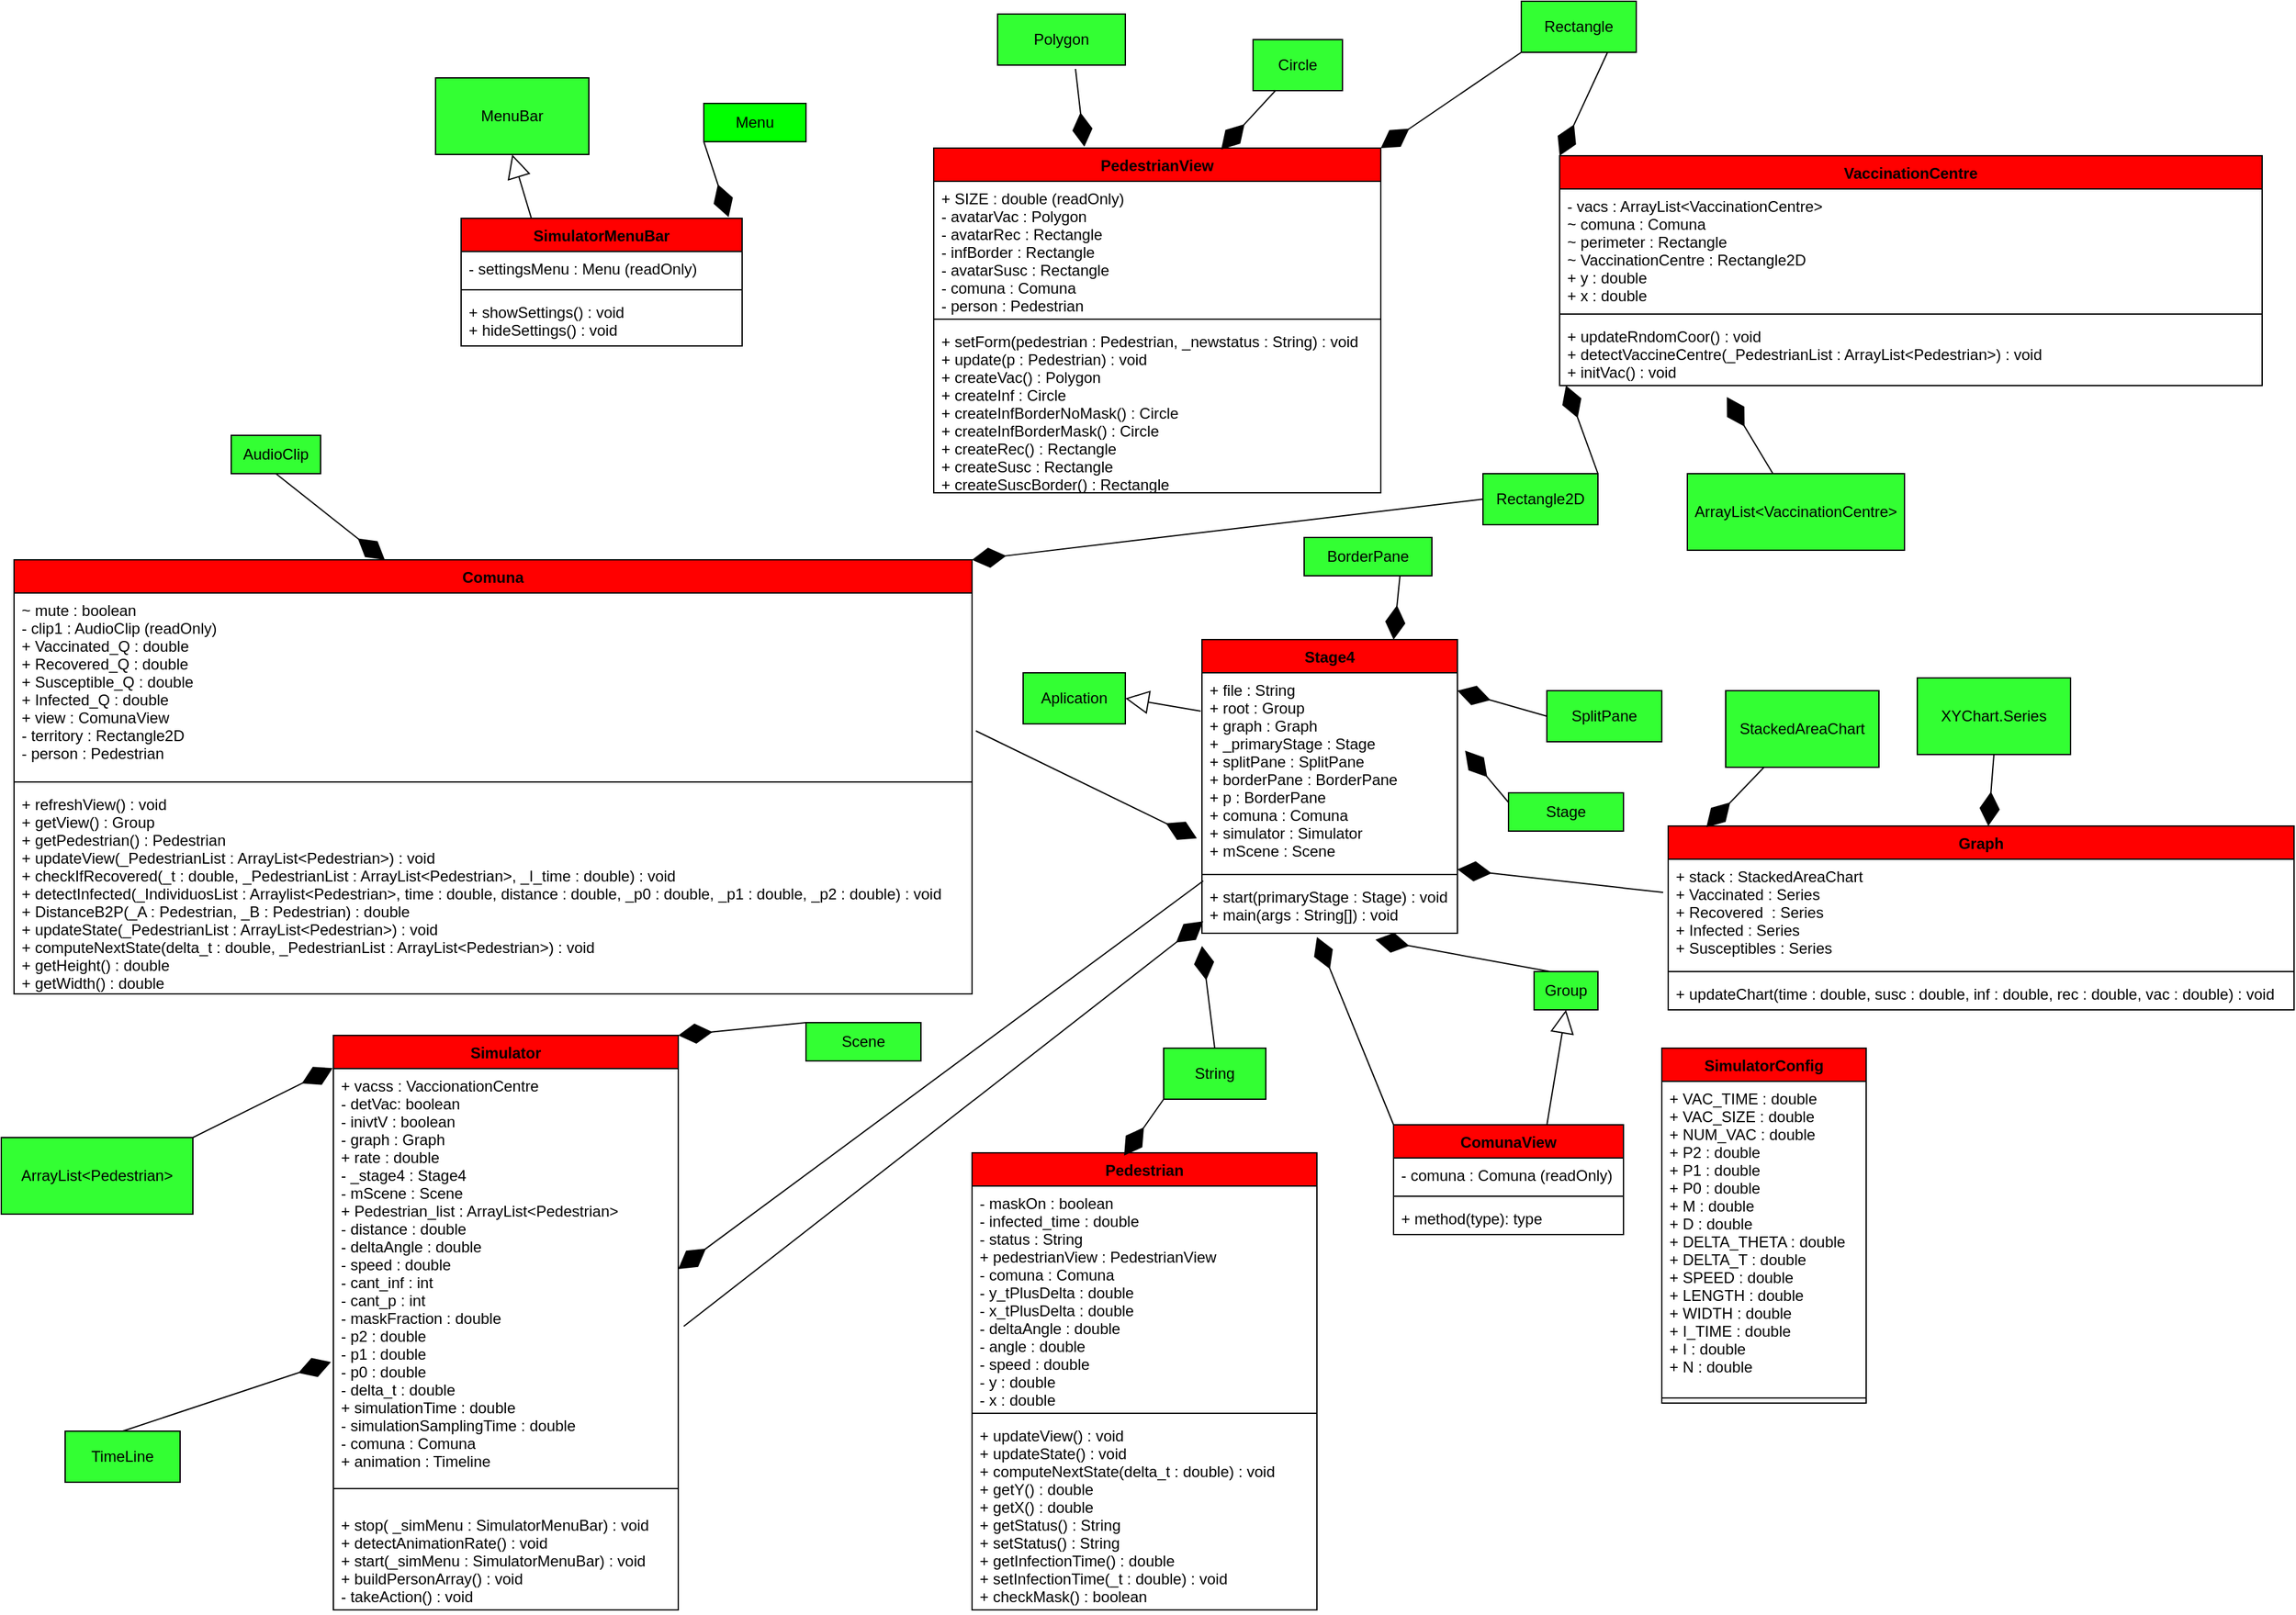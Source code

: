 <mxfile version="14.6.13" type="device"><diagram id="1fNrbvNjgz7lU0Ev70Il" name="Page-1"><mxGraphModel dx="2131" dy="2912" grid="1" gridSize="10" guides="1" tooltips="1" connect="1" arrows="1" fold="1" page="1" pageScale="1" pageWidth="827" pageHeight="1169" math="0" shadow="0"><root><mxCell id="0"/><mxCell id="1" parent="0"/><mxCell id="D8Zbro0F3o76xXm58IT8-52" value="PedestrianView" style="swimlane;fontStyle=1;align=center;verticalAlign=top;childLayout=stackLayout;horizontal=1;startSize=26;horizontalStack=0;resizeParent=1;resizeParentMax=0;resizeLast=0;collapsible=1;marginBottom=0;fillColor=#FF0000;" vertex="1" parent="1"><mxGeometry x="410" y="-1175" width="350" height="270" as="geometry"/></mxCell><mxCell id="D8Zbro0F3o76xXm58IT8-53" value="+ SIZE : double (readOnly)&#10;- avatarVac : Polygon&#10;- avatarRec : Rectangle&#10;- infBorder : Rectangle&#10;- avatarSusc : Rectangle&#10;- comuna : Comuna&#10;- person : Pedestrian" style="text;strokeColor=none;fillColor=none;align=left;verticalAlign=top;spacingLeft=4;spacingRight=4;overflow=hidden;rotatable=0;points=[[0,0.5],[1,0.5]];portConstraint=eastwest;" vertex="1" parent="D8Zbro0F3o76xXm58IT8-52"><mxGeometry y="26" width="350" height="104" as="geometry"/></mxCell><mxCell id="D8Zbro0F3o76xXm58IT8-54" value="" style="line;strokeWidth=1;fillColor=none;align=left;verticalAlign=middle;spacingTop=-1;spacingLeft=3;spacingRight=3;rotatable=0;labelPosition=right;points=[];portConstraint=eastwest;" vertex="1" parent="D8Zbro0F3o76xXm58IT8-52"><mxGeometry y="130" width="350" height="8" as="geometry"/></mxCell><mxCell id="D8Zbro0F3o76xXm58IT8-55" value="+ setForm(pedestrian : Pedestrian, _newstatus : String) : void&#10;+ update(p : Pedestrian) : void&#10;+ createVac() : Polygon&#10;+ createInf : Circle&#10;+ createInfBorderNoMask() : Circle&#10;+ createInfBorderMask() : Circle&#10;+ createRec() : Rectangle&#10;+ createSusc : Rectangle&#10;+ createSuscBorder() : Rectangle" style="text;strokeColor=none;fillColor=none;align=left;verticalAlign=top;spacingLeft=4;spacingRight=4;overflow=hidden;rotatable=0;points=[[0,0.5],[1,0.5]];portConstraint=eastwest;" vertex="1" parent="D8Zbro0F3o76xXm58IT8-52"><mxGeometry y="138" width="350" height="132" as="geometry"/></mxCell><mxCell id="D8Zbro0F3o76xXm58IT8-18" value="Simulator" style="swimlane;fontStyle=1;align=center;verticalAlign=top;childLayout=stackLayout;horizontal=1;startSize=26;horizontalStack=0;resizeParent=1;resizeParentMax=0;resizeLast=0;collapsible=1;marginBottom=0;fillColor=#FF0000;" vertex="1" parent="1"><mxGeometry x="-60" y="-480" width="270" height="450" as="geometry"/></mxCell><mxCell id="D8Zbro0F3o76xXm58IT8-19" value="+ vacss : VaccionationCentre&#10;- detVac: boolean&#10;- inivtV : boolean&#10;- graph : Graph&#10;+ rate : double&#10;- _stage4 : Stage4&#10;- mScene : Scene&#10;+ Pedestrian_list : ArrayList&lt;Pedestrian&gt;&#10;- distance : double&#10;- deltaAngle : double&#10;- speed : double&#10;- cant_inf : int&#10;- cant_p : int&#10;- maskFraction : double&#10;- p2 : double&#10;- p1 : double&#10;- p0 : double&#10;- delta_t : double&#10;+ simulationTime : double&#10;- simulationSamplingTime : double&#10;- comuna : Comuna&#10;+ animation : Timeline" style="text;strokeColor=none;fillColor=none;align=left;verticalAlign=top;spacingLeft=4;spacingRight=4;overflow=hidden;rotatable=0;points=[[0,0.5],[1,0.5]];portConstraint=eastwest;" vertex="1" parent="D8Zbro0F3o76xXm58IT8-18"><mxGeometry y="26" width="270" height="314" as="geometry"/></mxCell><mxCell id="D8Zbro0F3o76xXm58IT8-20" value="" style="line;strokeWidth=1;fillColor=none;align=left;verticalAlign=middle;spacingTop=-1;spacingLeft=3;spacingRight=3;rotatable=0;labelPosition=right;points=[];portConstraint=eastwest;" vertex="1" parent="D8Zbro0F3o76xXm58IT8-18"><mxGeometry y="340" width="270" height="30" as="geometry"/></mxCell><mxCell id="D8Zbro0F3o76xXm58IT8-21" value="+ stop( _simMenu : SimulatorMenuBar) : void&#10;+ detectAnimationRate() : void&#10;+ start(_simMenu : SimulatorMenuBar) : void&#10;+ buildPersonArray() : void&#10;- takeAction() : void&#10;" style="text;strokeColor=none;fillColor=none;align=left;verticalAlign=top;spacingLeft=4;spacingRight=4;overflow=hidden;rotatable=0;points=[[0,0.5],[1,0.5]];portConstraint=eastwest;" vertex="1" parent="D8Zbro0F3o76xXm58IT8-18"><mxGeometry y="370" width="270" height="80" as="geometry"/></mxCell><mxCell id="D8Zbro0F3o76xXm58IT8-22" value="Comuna" style="swimlane;fontStyle=1;align=center;verticalAlign=top;childLayout=stackLayout;horizontal=1;startSize=26;horizontalStack=0;resizeParent=1;resizeParentMax=0;resizeLast=0;collapsible=1;marginBottom=0;fillColor=#FF0000;" vertex="1" parent="1"><mxGeometry x="-310" y="-852.5" width="750" height="340" as="geometry"/></mxCell><mxCell id="D8Zbro0F3o76xXm58IT8-23" value="~ mute : boolean&#10;- clip1 : AudioClip (readOnly)&#10;+ Vaccinated_Q : double&#10;+ Recovered_Q : double&#10;+ Susceptible_Q : double &#10;+ Infected_Q : double&#10;+ view : ComunaView&#10;- territory : Rectangle2D&#10;- person : Pedestrian" style="text;strokeColor=none;fillColor=none;align=left;verticalAlign=top;spacingLeft=4;spacingRight=4;overflow=hidden;rotatable=0;points=[[0,0.5],[1,0.5]];portConstraint=eastwest;" vertex="1" parent="D8Zbro0F3o76xXm58IT8-22"><mxGeometry y="26" width="750" height="144" as="geometry"/></mxCell><mxCell id="D8Zbro0F3o76xXm58IT8-24" value="" style="line;strokeWidth=1;fillColor=none;align=left;verticalAlign=middle;spacingTop=-1;spacingLeft=3;spacingRight=3;rotatable=0;labelPosition=right;points=[];portConstraint=eastwest;" vertex="1" parent="D8Zbro0F3o76xXm58IT8-22"><mxGeometry y="170" width="750" height="8" as="geometry"/></mxCell><mxCell id="D8Zbro0F3o76xXm58IT8-25" value="+ refreshView() : void&#10;+ getView() : Group&#10;+ getPedestrian() : Pedestrian&#10;+ updateView(_PedestrianList : ArrayList&lt;Pedestrian&gt;) : void&#10;+ checkIfRecovered(_t : double, _PedestrianList : ArrayList&lt;Pedestrian&gt;, _I_time : double) : void&#10;+ detectInfected(_IndividuosList : Arraylist&lt;Pedestrian&gt;, time : double, distance : double, _p0 : double, _p1 : double, _p2 : double) : void&#10;+ DistanceB2P(_A : Pedestrian, _B : Pedestrian) : double&#10;+ updateState(_PedestrianList : ArrayList&lt;Pedestrian&gt;) : void&#10;+ computeNextState(delta_t : double, _PedestrianList : ArrayList&lt;Pedestrian&gt;) : void&#10;+ getHeight() : double&#10;+ getWidth() : double" style="text;strokeColor=none;fillColor=none;align=left;verticalAlign=top;spacingLeft=4;spacingRight=4;overflow=hidden;rotatable=0;points=[[0,0.5],[1,0.5]];portConstraint=eastwest;" vertex="1" parent="D8Zbro0F3o76xXm58IT8-22"><mxGeometry y="178" width="750" height="162" as="geometry"/></mxCell><mxCell id="D8Zbro0F3o76xXm58IT8-26" value="Pedestrian" style="swimlane;fontStyle=1;align=center;verticalAlign=top;childLayout=stackLayout;horizontal=1;startSize=26;horizontalStack=0;resizeParent=1;resizeParentMax=0;resizeLast=0;collapsible=1;marginBottom=0;fillColor=#FF0000;" vertex="1" parent="1"><mxGeometry x="440" y="-388" width="270" height="358" as="geometry"/></mxCell><mxCell id="D8Zbro0F3o76xXm58IT8-27" value="- maskOn : boolean&#10;- infected_time : double&#10;- status : String&#10;+ pedestrianView : PedestrianView&#10;- comuna : Comuna&#10;- y_tPlusDelta : double&#10;- x_tPlusDelta : double&#10;- deltaAngle : double&#10;- angle : double&#10;- speed : double&#10;- y : double&#10;- x : double" style="text;strokeColor=none;fillColor=none;align=left;verticalAlign=top;spacingLeft=4;spacingRight=4;overflow=hidden;rotatable=0;points=[[0,0.5],[1,0.5]];portConstraint=eastwest;" vertex="1" parent="D8Zbro0F3o76xXm58IT8-26"><mxGeometry y="26" width="270" height="174" as="geometry"/></mxCell><mxCell id="D8Zbro0F3o76xXm58IT8-28" value="" style="line;strokeWidth=1;fillColor=none;align=left;verticalAlign=middle;spacingTop=-1;spacingLeft=3;spacingRight=3;rotatable=0;labelPosition=right;points=[];portConstraint=eastwest;" vertex="1" parent="D8Zbro0F3o76xXm58IT8-26"><mxGeometry y="200" width="270" height="8" as="geometry"/></mxCell><mxCell id="D8Zbro0F3o76xXm58IT8-29" value="+ updateView() : void&#10;+ updateState() : void&#10;+ computeNextState(delta_t : double) : void&#10;+ getY() : double&#10;+ getX() : double&#10;+ getStatus() : String&#10;+ setStatus() : String&#10;+ getInfectionTime() : double&#10;+ setInfectionTime(_t : double) : void&#10;+ checkMask() : boolean" style="text;strokeColor=none;fillColor=none;align=left;verticalAlign=top;spacingLeft=4;spacingRight=4;overflow=hidden;rotatable=0;points=[[0,0.5],[1,0.5]];portConstraint=eastwest;" vertex="1" parent="D8Zbro0F3o76xXm58IT8-26"><mxGeometry y="208" width="270" height="150" as="geometry"/></mxCell><mxCell id="D8Zbro0F3o76xXm58IT8-30" value="Stage4" style="swimlane;fontStyle=1;align=center;verticalAlign=top;childLayout=stackLayout;horizontal=1;startSize=26;horizontalStack=0;resizeParent=1;resizeParentMax=0;resizeLast=0;collapsible=1;marginBottom=0;fillColor=#FF0000;" vertex="1" parent="1"><mxGeometry x="620" y="-790" width="200" height="230" as="geometry"/></mxCell><mxCell id="D8Zbro0F3o76xXm58IT8-31" value="+ file : String&#10;+ root : Group&#10;+ graph : Graph&#10;+ _primaryStage : Stage &#10;+ splitPane : SplitPane&#10;+ borderPane : BorderPane&#10;+ p : BorderPane&#10;+ comuna : Comuna&#10;+ simulator : Simulator&#10;+ mScene : Scene" style="text;strokeColor=none;fillColor=none;align=left;verticalAlign=top;spacingLeft=4;spacingRight=4;overflow=hidden;rotatable=0;points=[[0,0.5],[1,0.5]];portConstraint=eastwest;" vertex="1" parent="D8Zbro0F3o76xXm58IT8-30"><mxGeometry y="26" width="200" height="154" as="geometry"/></mxCell><mxCell id="D8Zbro0F3o76xXm58IT8-32" value="" style="line;strokeWidth=1;fillColor=none;align=left;verticalAlign=middle;spacingTop=-1;spacingLeft=3;spacingRight=3;rotatable=0;labelPosition=right;points=[];portConstraint=eastwest;" vertex="1" parent="D8Zbro0F3o76xXm58IT8-30"><mxGeometry y="180" width="200" height="8" as="geometry"/></mxCell><mxCell id="D8Zbro0F3o76xXm58IT8-33" value="+ start(primaryStage : Stage) : void&#10;+ main(args : String[]) : void" style="text;strokeColor=none;fillColor=none;align=left;verticalAlign=top;spacingLeft=4;spacingRight=4;overflow=hidden;rotatable=0;points=[[0,0.5],[1,0.5]];portConstraint=eastwest;" vertex="1" parent="D8Zbro0F3o76xXm58IT8-30"><mxGeometry y="188" width="200" height="42" as="geometry"/></mxCell><mxCell id="D8Zbro0F3o76xXm58IT8-35" value="Group" style="whiteSpace=wrap;html=1;fillColor=#33FF33;" vertex="1" parent="1"><mxGeometry x="880" y="-530" width="50" height="30" as="geometry"/></mxCell><mxCell id="D8Zbro0F3o76xXm58IT8-38" value="AudioClip" style="whiteSpace=wrap;html=1;fillColor=#33FF33;" vertex="1" parent="1"><mxGeometry x="-140" y="-950" width="70" height="30" as="geometry"/></mxCell><mxCell id="D8Zbro0F3o76xXm58IT8-39" value="SplitPane" style="whiteSpace=wrap;html=1;fillColor=#33FF33;" vertex="1" parent="1"><mxGeometry x="890" y="-750" width="90" height="40" as="geometry"/></mxCell><mxCell id="D8Zbro0F3o76xXm58IT8-40" value="Stage" style="whiteSpace=wrap;html=1;fillColor=#33FF33;" vertex="1" parent="1"><mxGeometry x="860" y="-670" width="90" height="30" as="geometry"/></mxCell><mxCell id="D8Zbro0F3o76xXm58IT8-42" value="String" style="whiteSpace=wrap;html=1;fillColor=#33FF33;" vertex="1" parent="1"><mxGeometry x="590" y="-470" width="80" height="40" as="geometry"/></mxCell><mxCell id="D8Zbro0F3o76xXm58IT8-43" value="SimulatorMenuBar" style="swimlane;fontStyle=1;align=center;verticalAlign=top;childLayout=stackLayout;horizontal=1;startSize=26;horizontalStack=0;resizeParent=1;resizeParentMax=0;resizeLast=0;collapsible=1;marginBottom=0;fillColor=#FF0000;" vertex="1" parent="1"><mxGeometry x="40" y="-1120" width="220" height="100" as="geometry"/></mxCell><mxCell id="D8Zbro0F3o76xXm58IT8-44" value="- settingsMenu : Menu (readOnly)" style="text;strokeColor=none;fillColor=none;align=left;verticalAlign=top;spacingLeft=4;spacingRight=4;overflow=hidden;rotatable=0;points=[[0,0.5],[1,0.5]];portConstraint=eastwest;" vertex="1" parent="D8Zbro0F3o76xXm58IT8-43"><mxGeometry y="26" width="220" height="26" as="geometry"/></mxCell><mxCell id="D8Zbro0F3o76xXm58IT8-45" value="" style="line;strokeWidth=1;fillColor=none;align=left;verticalAlign=middle;spacingTop=-1;spacingLeft=3;spacingRight=3;rotatable=0;labelPosition=right;points=[];portConstraint=eastwest;" vertex="1" parent="D8Zbro0F3o76xXm58IT8-43"><mxGeometry y="52" width="220" height="8" as="geometry"/></mxCell><mxCell id="D8Zbro0F3o76xXm58IT8-46" value="+ showSettings() : void&#10;+ hideSettings() : void" style="text;strokeColor=none;fillColor=none;align=left;verticalAlign=top;spacingLeft=4;spacingRight=4;overflow=hidden;rotatable=0;points=[[0,0.5],[1,0.5]];portConstraint=eastwest;" vertex="1" parent="D8Zbro0F3o76xXm58IT8-43"><mxGeometry y="60" width="220" height="40" as="geometry"/></mxCell><mxCell id="D8Zbro0F3o76xXm58IT8-47" value="MenuBar" style="whiteSpace=wrap;html=1;fillColor=#33FF33;" vertex="1" parent="1"><mxGeometry x="20" y="-1230" width="120" height="60" as="geometry"/></mxCell><mxCell id="D8Zbro0F3o76xXm58IT8-48" value="SimulatorConfig" style="swimlane;fontStyle=1;align=center;verticalAlign=top;childLayout=stackLayout;horizontal=1;startSize=26;horizontalStack=0;resizeParent=1;resizeParentMax=0;resizeLast=0;collapsible=1;marginBottom=0;fillColor=#FF0000;" vertex="1" parent="1"><mxGeometry x="980" y="-470" width="160" height="278" as="geometry"/></mxCell><mxCell id="D8Zbro0F3o76xXm58IT8-49" value="+ VAC_TIME : double&#10;+ VAC_SIZE : double&#10;+ NUM_VAC : double&#10;+ P2 : double&#10;+ P1 : double&#10;+ P0 : double&#10;+ M : double&#10;+ D : double&#10;+ DELTA_THETA : double&#10;+ DELTA_T : double&#10;+ SPEED : double&#10;+ LENGTH : double&#10;+ WIDTH : double&#10;+ I_TIME : double&#10;+ I : double&#10;+ N : double" style="text;strokeColor=none;fillColor=none;align=left;verticalAlign=top;spacingLeft=4;spacingRight=4;overflow=hidden;rotatable=0;points=[[0,0.5],[1,0.5]];portConstraint=eastwest;" vertex="1" parent="D8Zbro0F3o76xXm58IT8-48"><mxGeometry y="26" width="160" height="244" as="geometry"/></mxCell><mxCell id="D8Zbro0F3o76xXm58IT8-50" value="" style="line;strokeWidth=1;fillColor=none;align=left;verticalAlign=middle;spacingTop=-1;spacingLeft=3;spacingRight=3;rotatable=0;labelPosition=right;points=[];portConstraint=eastwest;" vertex="1" parent="D8Zbro0F3o76xXm58IT8-48"><mxGeometry y="270" width="160" height="8" as="geometry"/></mxCell><mxCell id="D8Zbro0F3o76xXm58IT8-56" value="ArrayList&amp;lt;VaccinationCentre&amp;gt;" style="whiteSpace=wrap;html=1;fillColor=#33FF33;" vertex="1" parent="1"><mxGeometry x="1000" y="-920" width="170" height="60" as="geometry"/></mxCell><mxCell id="D8Zbro0F3o76xXm58IT8-57" value="Rectangle" style="whiteSpace=wrap;html=1;fillColor=#33FF33;" vertex="1" parent="1"><mxGeometry x="870" y="-1290" width="90" height="40" as="geometry"/></mxCell><mxCell id="D8Zbro0F3o76xXm58IT8-58" value="ArrayList&amp;lt;Pedestrian&amp;gt;" style="whiteSpace=wrap;html=1;fillColor=#33FF33;" vertex="1" parent="1"><mxGeometry x="-320" y="-400" width="150" height="60" as="geometry"/></mxCell><mxCell id="D8Zbro0F3o76xXm58IT8-59" value="Scene" style="whiteSpace=wrap;html=1;fillColor=#33FF33;" vertex="1" parent="1"><mxGeometry x="310" y="-490" width="90" height="30" as="geometry"/></mxCell><mxCell id="D8Zbro0F3o76xXm58IT8-60" value="StackedAreaChart" style="whiteSpace=wrap;html=1;fillColor=#33FF33;" vertex="1" parent="1"><mxGeometry x="1030" y="-750" width="120" height="60" as="geometry"/></mxCell><mxCell id="D8Zbro0F3o76xXm58IT8-61" value="TimeLine" style="whiteSpace=wrap;html=1;fillColor=#33FF33;" vertex="1" parent="1"><mxGeometry x="-270" y="-170" width="90" height="40" as="geometry"/></mxCell><mxCell id="D8Zbro0F3o76xXm58IT8-62" value="Graph" style="swimlane;fontStyle=1;align=center;verticalAlign=top;childLayout=stackLayout;horizontal=1;startSize=26;horizontalStack=0;resizeParent=1;resizeParentMax=0;resizeLast=0;collapsible=1;marginBottom=0;fillColor=#FF0000;" vertex="1" parent="1"><mxGeometry x="985" y="-644" width="490" height="144" as="geometry"/></mxCell><mxCell id="D8Zbro0F3o76xXm58IT8-63" value="+ stack : StackedAreaChart&#10;+ Vaccinated : Series&#10;+ Recovered  : Series&#10;+ Infected : Series&#10;+ Susceptibles : Series" style="text;strokeColor=none;fillColor=none;align=left;verticalAlign=top;spacingLeft=4;spacingRight=4;overflow=hidden;rotatable=0;points=[[0,0.5],[1,0.5]];portConstraint=eastwest;" vertex="1" parent="D8Zbro0F3o76xXm58IT8-62"><mxGeometry y="26" width="490" height="84" as="geometry"/></mxCell><mxCell id="D8Zbro0F3o76xXm58IT8-64" value="" style="line;strokeWidth=1;fillColor=none;align=left;verticalAlign=middle;spacingTop=-1;spacingLeft=3;spacingRight=3;rotatable=0;labelPosition=right;points=[];portConstraint=eastwest;" vertex="1" parent="D8Zbro0F3o76xXm58IT8-62"><mxGeometry y="110" width="490" height="8" as="geometry"/></mxCell><mxCell id="D8Zbro0F3o76xXm58IT8-65" value="+ updateChart(time : double, susc : double, inf : double, rec : double, vac : double) : void" style="text;strokeColor=none;fillColor=none;align=left;verticalAlign=top;spacingLeft=4;spacingRight=4;overflow=hidden;rotatable=0;points=[[0,0.5],[1,0.5]];portConstraint=eastwest;" vertex="1" parent="D8Zbro0F3o76xXm58IT8-62"><mxGeometry y="118" width="490" height="26" as="geometry"/></mxCell><mxCell id="D8Zbro0F3o76xXm58IT8-66" value="Circle" style="whiteSpace=wrap;html=1;fillColor=#33FF33;" vertex="1" parent="1"><mxGeometry x="660" y="-1260" width="70" height="40" as="geometry"/></mxCell><mxCell id="D8Zbro0F3o76xXm58IT8-67" value="VaccinationCentre" style="swimlane;fontStyle=1;align=center;verticalAlign=top;childLayout=stackLayout;horizontal=1;startSize=26;horizontalStack=0;resizeParent=1;resizeParentMax=0;resizeLast=0;collapsible=1;marginBottom=0;fillColor=#FF0000;" vertex="1" parent="1"><mxGeometry x="900" y="-1169" width="550" height="180" as="geometry"/></mxCell><mxCell id="D8Zbro0F3o76xXm58IT8-68" value="- vacs : ArrayList&lt;VaccinationCentre&gt;&#10;~ comuna : Comuna&#10;~ perimeter : Rectangle&#10;~ VaccinationCentre : Rectangle2D&#10;+ y : double&#10;+ x : double" style="text;strokeColor=none;fillColor=none;align=left;verticalAlign=top;spacingLeft=4;spacingRight=4;overflow=hidden;rotatable=0;points=[[0,0.5],[1,0.5]];portConstraint=eastwest;" vertex="1" parent="D8Zbro0F3o76xXm58IT8-67"><mxGeometry y="26" width="550" height="94" as="geometry"/></mxCell><mxCell id="D8Zbro0F3o76xXm58IT8-69" value="" style="line;strokeWidth=1;fillColor=none;align=left;verticalAlign=middle;spacingTop=-1;spacingLeft=3;spacingRight=3;rotatable=0;labelPosition=right;points=[];portConstraint=eastwest;" vertex="1" parent="D8Zbro0F3o76xXm58IT8-67"><mxGeometry y="120" width="550" height="8" as="geometry"/></mxCell><mxCell id="D8Zbro0F3o76xXm58IT8-70" value="+ updateRndomCoor() : void&#10;+ detectVaccineCentre(_PedestrianList : ArrayList&lt;Pedestrian&gt;) : void&#10;+ initVac() : void" style="text;strokeColor=none;fillColor=none;align=left;verticalAlign=top;spacingLeft=4;spacingRight=4;overflow=hidden;rotatable=0;points=[[0,0.5],[1,0.5]];portConstraint=eastwest;" vertex="1" parent="D8Zbro0F3o76xXm58IT8-67"><mxGeometry y="128" width="550" height="52" as="geometry"/></mxCell><mxCell id="D8Zbro0F3o76xXm58IT8-71" value="XYChart.Series" style="whiteSpace=wrap;html=1;fillColor=#33FF33;" vertex="1" parent="1"><mxGeometry x="1180" y="-760" width="120" height="60" as="geometry"/></mxCell><mxCell id="D8Zbro0F3o76xXm58IT8-72" value="Polygon" style="whiteSpace=wrap;html=1;fillColor=#33FF33;" vertex="1" parent="1"><mxGeometry x="460" y="-1280" width="100" height="40" as="geometry"/></mxCell><mxCell id="D8Zbro0F3o76xXm58IT8-74" value="ComunaView" style="swimlane;fontStyle=1;align=center;verticalAlign=top;childLayout=stackLayout;horizontal=1;startSize=26;horizontalStack=0;resizeParent=1;resizeParentMax=0;resizeLast=0;collapsible=1;marginBottom=0;fillColor=#FF0000;" vertex="1" parent="1"><mxGeometry x="770" y="-410" width="180" height="86" as="geometry"/></mxCell><mxCell id="D8Zbro0F3o76xXm58IT8-75" value="- comuna : Comuna (readOnly)" style="text;strokeColor=none;fillColor=none;align=left;verticalAlign=top;spacingLeft=4;spacingRight=4;overflow=hidden;rotatable=0;points=[[0,0.5],[1,0.5]];portConstraint=eastwest;" vertex="1" parent="D8Zbro0F3o76xXm58IT8-74"><mxGeometry y="26" width="180" height="26" as="geometry"/></mxCell><mxCell id="D8Zbro0F3o76xXm58IT8-76" value="" style="line;strokeWidth=1;fillColor=none;align=left;verticalAlign=middle;spacingTop=-1;spacingLeft=3;spacingRight=3;rotatable=0;labelPosition=right;points=[];portConstraint=eastwest;" vertex="1" parent="D8Zbro0F3o76xXm58IT8-74"><mxGeometry y="52" width="180" height="8" as="geometry"/></mxCell><mxCell id="D8Zbro0F3o76xXm58IT8-77" value="+ method(type): type" style="text;strokeColor=none;fillColor=none;align=left;verticalAlign=top;spacingLeft=4;spacingRight=4;overflow=hidden;rotatable=0;points=[[0,0.5],[1,0.5]];portConstraint=eastwest;" vertex="1" parent="D8Zbro0F3o76xXm58IT8-74"><mxGeometry y="60" width="180" height="26" as="geometry"/></mxCell><mxCell id="D8Zbro0F3o76xXm58IT8-78" value="" style="endArrow=diamondThin;endFill=1;endSize=24;html=1;entryX=0.441;entryY=0.006;entryDx=0;entryDy=0;entryPerimeter=0;exitX=0;exitY=1;exitDx=0;exitDy=0;" edge="1" parent="1" source="D8Zbro0F3o76xXm58IT8-42" target="D8Zbro0F3o76xXm58IT8-26"><mxGeometry width="160" relative="1" as="geometry"><mxPoint x="380" y="-1070" as="sourcePoint"/><mxPoint x="540" y="-1070" as="targetPoint"/></mxGeometry></mxCell><mxCell id="D8Zbro0F3o76xXm58IT8-79" value="" style="endArrow=diamondThin;endFill=1;endSize=24;html=1;exitX=0.5;exitY=0;exitDx=0;exitDy=0;" edge="1" parent="1" source="D8Zbro0F3o76xXm58IT8-42"><mxGeometry width="160" relative="1" as="geometry"><mxPoint x="380" y="-1070" as="sourcePoint"/><mxPoint x="620" y="-550" as="targetPoint"/></mxGeometry></mxCell><mxCell id="D8Zbro0F3o76xXm58IT8-80" value="" style="endArrow=diamondThin;endFill=1;endSize=24;html=1;exitX=0.005;exitY=0.024;exitDx=0;exitDy=0;exitPerimeter=0;entryX=1;entryY=0.5;entryDx=0;entryDy=0;" edge="1" parent="1" source="D8Zbro0F3o76xXm58IT8-33" target="D8Zbro0F3o76xXm58IT8-19"><mxGeometry width="160" relative="1" as="geometry"><mxPoint x="380" y="-970" as="sourcePoint"/><mxPoint x="540" y="-970" as="targetPoint"/></mxGeometry></mxCell><mxCell id="D8Zbro0F3o76xXm58IT8-81" value="" style="endArrow=block;endSize=16;endFill=0;html=1;exitX=0.25;exitY=0;exitDx=0;exitDy=0;entryX=0.5;entryY=1;entryDx=0;entryDy=0;" edge="1" parent="1" source="D8Zbro0F3o76xXm58IT8-43" target="D8Zbro0F3o76xXm58IT8-47"><mxGeometry width="160" relative="1" as="geometry"><mxPoint x="380" y="-1170" as="sourcePoint"/><mxPoint x="280" y="-1140" as="targetPoint"/></mxGeometry></mxCell><mxCell id="D8Zbro0F3o76xXm58IT8-82" value="" style="endArrow=diamondThin;endFill=1;endSize=24;html=1;exitX=0;exitY=1;exitDx=0;exitDy=0;entryX=0.952;entryY=-0.01;entryDx=0;entryDy=0;entryPerimeter=0;" edge="1" parent="1" source="D8Zbro0F3o76xXm58IT8-83" target="D8Zbro0F3o76xXm58IT8-43"><mxGeometry width="160" relative="1" as="geometry"><mxPoint x="280" y="-1120" as="sourcePoint"/><mxPoint x="300" y="-1340" as="targetPoint"/></mxGeometry></mxCell><mxCell id="D8Zbro0F3o76xXm58IT8-83" value="Menu" style="whiteSpace=wrap;html=1;fillColor=#00FF00;" vertex="1" parent="1"><mxGeometry x="230" y="-1210" width="80" height="30" as="geometry"/></mxCell><mxCell id="D8Zbro0F3o76xXm58IT8-84" value="" style="endArrow=diamondThin;endFill=1;endSize=24;html=1;entryX=0.643;entryY=0.004;entryDx=0;entryDy=0;entryPerimeter=0;exitX=0.25;exitY=1;exitDx=0;exitDy=0;" edge="1" parent="1" source="D8Zbro0F3o76xXm58IT8-66" target="D8Zbro0F3o76xXm58IT8-52"><mxGeometry width="160" relative="1" as="geometry"><mxPoint x="440" y="-1070" as="sourcePoint"/><mxPoint x="600" y="-1070" as="targetPoint"/></mxGeometry></mxCell><mxCell id="D8Zbro0F3o76xXm58IT8-85" value="" style="endArrow=diamondThin;endFill=1;endSize=24;html=1;entryX=0.337;entryY=-0.004;entryDx=0;entryDy=0;entryPerimeter=0;exitX=0.61;exitY=1.075;exitDx=0;exitDy=0;exitPerimeter=0;" edge="1" parent="1" source="D8Zbro0F3o76xXm58IT8-72" target="D8Zbro0F3o76xXm58IT8-52"><mxGeometry width="160" relative="1" as="geometry"><mxPoint x="440" y="-1070" as="sourcePoint"/><mxPoint x="600" y="-1070" as="targetPoint"/></mxGeometry></mxCell><mxCell id="D8Zbro0F3o76xXm58IT8-86" value="" style="endArrow=diamondThin;endFill=1;endSize=24;html=1;entryX=0.009;entryY=1;entryDx=0;entryDy=0;exitX=1;exitY=0;exitDx=0;exitDy=0;entryPerimeter=0;" edge="1" parent="1" source="D8Zbro0F3o76xXm58IT8-87" target="D8Zbro0F3o76xXm58IT8-70"><mxGeometry width="160" relative="1" as="geometry"><mxPoint x="560" y="-1110" as="sourcePoint"/><mxPoint x="600" y="-1070" as="targetPoint"/></mxGeometry></mxCell><mxCell id="D8Zbro0F3o76xXm58IT8-87" value="Rectangle2D" style="whiteSpace=wrap;html=1;fillColor=#33FF33;" vertex="1" parent="1"><mxGeometry x="840" y="-920" width="90" height="40" as="geometry"/></mxCell><mxCell id="D8Zbro0F3o76xXm58IT8-88" value="" style="endArrow=diamondThin;endFill=1;endSize=24;html=1;exitX=0;exitY=0.5;exitDx=0;exitDy=0;entryX=1;entryY=0;entryDx=0;entryDy=0;" edge="1" parent="1" source="D8Zbro0F3o76xXm58IT8-87" target="D8Zbro0F3o76xXm58IT8-22"><mxGeometry width="160" relative="1" as="geometry"><mxPoint x="680" y="-1070" as="sourcePoint"/><mxPoint x="1010" y="-820" as="targetPoint"/></mxGeometry></mxCell><mxCell id="D8Zbro0F3o76xXm58IT8-89" value="" style="endArrow=diamondThin;endFill=1;endSize=24;html=1;exitX=0.5;exitY=1;exitDx=0;exitDy=0;" edge="1" parent="1" source="D8Zbro0F3o76xXm58IT8-71" target="D8Zbro0F3o76xXm58IT8-62"><mxGeometry width="160" relative="1" as="geometry"><mxPoint x="680" y="-1070" as="sourcePoint"/><mxPoint x="790" y="-370" as="targetPoint"/></mxGeometry></mxCell><mxCell id="D8Zbro0F3o76xXm58IT8-90" value="" style="endArrow=diamondThin;endFill=1;endSize=24;html=1;entryX=0.061;entryY=0.007;entryDx=0;entryDy=0;entryPerimeter=0;exitX=0.25;exitY=1;exitDx=0;exitDy=0;" edge="1" parent="1" source="D8Zbro0F3o76xXm58IT8-60" target="D8Zbro0F3o76xXm58IT8-62"><mxGeometry width="160" relative="1" as="geometry"><mxPoint x="890" y="-770" as="sourcePoint"/><mxPoint x="1050" y="-770" as="targetPoint"/></mxGeometry></mxCell><mxCell id="D8Zbro0F3o76xXm58IT8-91" value="" style="endArrow=diamondThin;endFill=1;endSize=24;html=1;exitX=0.5;exitY=0;exitDx=0;exitDy=0;entryX=-0.007;entryY=0.732;entryDx=0;entryDy=0;entryPerimeter=0;" edge="1" parent="1" source="D8Zbro0F3o76xXm58IT8-61" target="D8Zbro0F3o76xXm58IT8-19"><mxGeometry width="160" relative="1" as="geometry"><mxPoint x="280" y="-470" as="sourcePoint"/><mxPoint x="70" y="-358" as="targetPoint"/></mxGeometry></mxCell><mxCell id="D8Zbro0F3o76xXm58IT8-92" value="BorderPane" style="whiteSpace=wrap;html=1;fillColor=#33FF33;" vertex="1" parent="1"><mxGeometry x="700" y="-870" width="100" height="30" as="geometry"/></mxCell><mxCell id="D8Zbro0F3o76xXm58IT8-93" value="" style="endArrow=diamondThin;endFill=1;endSize=24;html=1;exitX=0.75;exitY=1;exitDx=0;exitDy=0;entryX=0.75;entryY=0;entryDx=0;entryDy=0;" edge="1" parent="1" source="D8Zbro0F3o76xXm58IT8-92" target="D8Zbro0F3o76xXm58IT8-30"><mxGeometry width="160" relative="1" as="geometry"><mxPoint x="570" y="-1070" as="sourcePoint"/><mxPoint x="730" y="-1070" as="targetPoint"/></mxGeometry></mxCell><mxCell id="D8Zbro0F3o76xXm58IT8-94" value="" style="endArrow=diamondThin;endFill=1;endSize=24;html=1;entryX=0.005;entryY=0.778;entryDx=0;entryDy=0;entryPerimeter=0;exitX=1.016;exitY=0.643;exitDx=0;exitDy=0;exitPerimeter=0;" edge="1" parent="1" source="D8Zbro0F3o76xXm58IT8-19" target="D8Zbro0F3o76xXm58IT8-33"><mxGeometry width="160" relative="1" as="geometry"><mxPoint x="390" y="-670" as="sourcePoint"/><mxPoint x="210" y="-860" as="targetPoint"/></mxGeometry></mxCell><mxCell id="D8Zbro0F3o76xXm58IT8-96" value="" style="endArrow=diamondThin;endFill=1;endSize=24;html=1;entryX=1;entryY=0;entryDx=0;entryDy=0;exitX=0;exitY=1;exitDx=0;exitDy=0;" edge="1" parent="1" source="D8Zbro0F3o76xXm58IT8-57" target="D8Zbro0F3o76xXm58IT8-52"><mxGeometry width="160" relative="1" as="geometry"><mxPoint x="1160" y="-1250" as="sourcePoint"/><mxPoint x="550" y="-970" as="targetPoint"/></mxGeometry></mxCell><mxCell id="D8Zbro0F3o76xXm58IT8-101" value="" style="endArrow=diamondThin;endFill=1;endSize=24;html=1;exitX=0;exitY=0;exitDx=0;exitDy=0;entryX=0.45;entryY=1.071;entryDx=0;entryDy=0;entryPerimeter=0;" edge="1" parent="1" source="D8Zbro0F3o76xXm58IT8-74" target="D8Zbro0F3o76xXm58IT8-33"><mxGeometry width="160" relative="1" as="geometry"><mxPoint x="230" y="-520" as="sourcePoint"/><mxPoint x="390" y="-520" as="targetPoint"/></mxGeometry></mxCell><mxCell id="D8Zbro0F3o76xXm58IT8-102" value="" style="endArrow=diamondThin;endFill=1;endSize=24;html=1;exitX=0;exitY=0.25;exitDx=0;exitDy=0;entryX=1.03;entryY=0.396;entryDx=0;entryDy=0;entryPerimeter=0;" edge="1" parent="1" source="D8Zbro0F3o76xXm58IT8-40" target="D8Zbro0F3o76xXm58IT8-31"><mxGeometry width="160" relative="1" as="geometry"><mxPoint x="430" y="-820" as="sourcePoint"/><mxPoint x="590" y="-820" as="targetPoint"/></mxGeometry></mxCell><mxCell id="D8Zbro0F3o76xXm58IT8-103" value="" style="endArrow=diamondThin;endFill=1;endSize=24;html=1;entryX=0.238;entryY=1.173;entryDx=0;entryDy=0;entryPerimeter=0;" edge="1" parent="1" source="D8Zbro0F3o76xXm58IT8-56" target="D8Zbro0F3o76xXm58IT8-70"><mxGeometry width="160" relative="1" as="geometry"><mxPoint x="430" y="-920" as="sourcePoint"/><mxPoint x="650" y="-860" as="targetPoint"/></mxGeometry></mxCell><mxCell id="D8Zbro0F3o76xXm58IT8-105" value="" style="endArrow=diamondThin;endFill=1;endSize=24;html=1;exitX=1;exitY=0;exitDx=0;exitDy=0;entryX=-0.002;entryY=-0.001;entryDx=0;entryDy=0;entryPerimeter=0;" edge="1" parent="1" source="D8Zbro0F3o76xXm58IT8-58" target="D8Zbro0F3o76xXm58IT8-19"><mxGeometry width="160" relative="1" as="geometry"><mxPoint x="480" y="-1020" as="sourcePoint"/><mxPoint x="640" y="-1020" as="targetPoint"/></mxGeometry></mxCell><mxCell id="D8Zbro0F3o76xXm58IT8-106" value="" style="endArrow=diamondThin;endFill=1;endSize=24;html=1;exitX=0.5;exitY=1;exitDx=0;exitDy=0;entryX=0.387;entryY=0;entryDx=0;entryDy=0;entryPerimeter=0;" edge="1" parent="1" source="D8Zbro0F3o76xXm58IT8-38" target="D8Zbro0F3o76xXm58IT8-22"><mxGeometry width="160" relative="1" as="geometry"><mxPoint x="610" y="-820" as="sourcePoint"/><mxPoint x="770" y="-820" as="targetPoint"/></mxGeometry></mxCell><mxCell id="D8Zbro0F3o76xXm58IT8-108" value="" style="endArrow=diamondThin;endFill=1;endSize=24;html=1;exitX=0;exitY=0;exitDx=0;exitDy=0;entryX=1;entryY=0;entryDx=0;entryDy=0;" edge="1" parent="1" source="D8Zbro0F3o76xXm58IT8-59" target="D8Zbro0F3o76xXm58IT8-18"><mxGeometry width="160" relative="1" as="geometry"><mxPoint x="610" y="-1020" as="sourcePoint"/><mxPoint x="770" y="-1020" as="targetPoint"/></mxGeometry></mxCell><mxCell id="D8Zbro0F3o76xXm58IT8-109" value="" style="endArrow=diamondThin;endFill=1;endSize=24;html=1;entryX=0;entryY=0;entryDx=0;entryDy=0;exitX=0.75;exitY=1;exitDx=0;exitDy=0;" edge="1" parent="1" source="D8Zbro0F3o76xXm58IT8-57" target="D8Zbro0F3o76xXm58IT8-67"><mxGeometry width="160" relative="1" as="geometry"><mxPoint x="610" y="-1020" as="sourcePoint"/><mxPoint x="770" y="-1020" as="targetPoint"/></mxGeometry></mxCell><mxCell id="D8Zbro0F3o76xXm58IT8-111" value="Aplication" style="whiteSpace=wrap;html=1;fillColor=#33FF33;" vertex="1" parent="1"><mxGeometry x="480" y="-764" width="80" height="40" as="geometry"/></mxCell><mxCell id="D8Zbro0F3o76xXm58IT8-112" value="" style="endArrow=block;endSize=16;endFill=0;html=1;entryX=1;entryY=0.5;entryDx=0;entryDy=0;exitX=-0.005;exitY=0.195;exitDx=0;exitDy=0;exitPerimeter=0;" edge="1" parent="1" source="D8Zbro0F3o76xXm58IT8-31" target="D8Zbro0F3o76xXm58IT8-111"><mxGeometry width="160" relative="1" as="geometry"><mxPoint x="280" y="-920" as="sourcePoint"/><mxPoint x="440" y="-920" as="targetPoint"/></mxGeometry></mxCell><mxCell id="D8Zbro0F3o76xXm58IT8-113" value="" style="endArrow=diamondThin;endFill=1;endSize=24;html=1;entryX=1;entryY=0.091;entryDx=0;entryDy=0;entryPerimeter=0;exitX=0;exitY=0.5;exitDx=0;exitDy=0;" edge="1" parent="1" source="D8Zbro0F3o76xXm58IT8-39" target="D8Zbro0F3o76xXm58IT8-31"><mxGeometry width="160" relative="1" as="geometry"><mxPoint x="280" y="-920" as="sourcePoint"/><mxPoint x="440" y="-920" as="targetPoint"/></mxGeometry></mxCell><mxCell id="D8Zbro0F3o76xXm58IT8-114" value="" style="endArrow=diamondThin;endFill=1;endSize=24;html=1;exitX=1.004;exitY=0.75;exitDx=0;exitDy=0;exitPerimeter=0;entryX=-0.02;entryY=0.842;entryDx=0;entryDy=0;entryPerimeter=0;" edge="1" parent="1" source="D8Zbro0F3o76xXm58IT8-23" target="D8Zbro0F3o76xXm58IT8-31"><mxGeometry width="160" relative="1" as="geometry"><mxPoint x="280" y="-920" as="sourcePoint"/><mxPoint x="440" y="-920" as="targetPoint"/></mxGeometry></mxCell><mxCell id="D8Zbro0F3o76xXm58IT8-115" value="" style="endArrow=block;endSize=16;endFill=0;html=1;entryX=0.5;entryY=1;entryDx=0;entryDy=0;exitX=0.667;exitY=0;exitDx=0;exitDy=0;exitPerimeter=0;" edge="1" parent="1" source="D8Zbro0F3o76xXm58IT8-74" target="D8Zbro0F3o76xXm58IT8-35"><mxGeometry x="0.203" y="-16" width="160" relative="1" as="geometry"><mxPoint x="480" y="-330" as="sourcePoint"/><mxPoint x="640" y="-330" as="targetPoint"/><mxPoint x="-1" as="offset"/></mxGeometry></mxCell><mxCell id="D8Zbro0F3o76xXm58IT8-117" value="" style="endArrow=diamondThin;endFill=1;endSize=24;html=1;exitX=-0.008;exitY=0.31;exitDx=0;exitDy=0;exitPerimeter=0;" edge="1" parent="1" source="D8Zbro0F3o76xXm58IT8-63"><mxGeometry width="160" relative="1" as="geometry"><mxPoint x="740" y="-490" as="sourcePoint"/><mxPoint x="820" y="-610" as="targetPoint"/></mxGeometry></mxCell><mxCell id="D8Zbro0F3o76xXm58IT8-118" value="" style="endArrow=diamondThin;endFill=1;endSize=24;html=1;entryX=0.679;entryY=1.119;entryDx=0;entryDy=0;entryPerimeter=0;exitX=0.25;exitY=0;exitDx=0;exitDy=0;" edge="1" parent="1" source="D8Zbro0F3o76xXm58IT8-35" target="D8Zbro0F3o76xXm58IT8-33"><mxGeometry width="160" relative="1" as="geometry"><mxPoint x="580" y="-400" as="sourcePoint"/><mxPoint x="740" y="-400" as="targetPoint"/></mxGeometry></mxCell></root></mxGraphModel></diagram></mxfile>